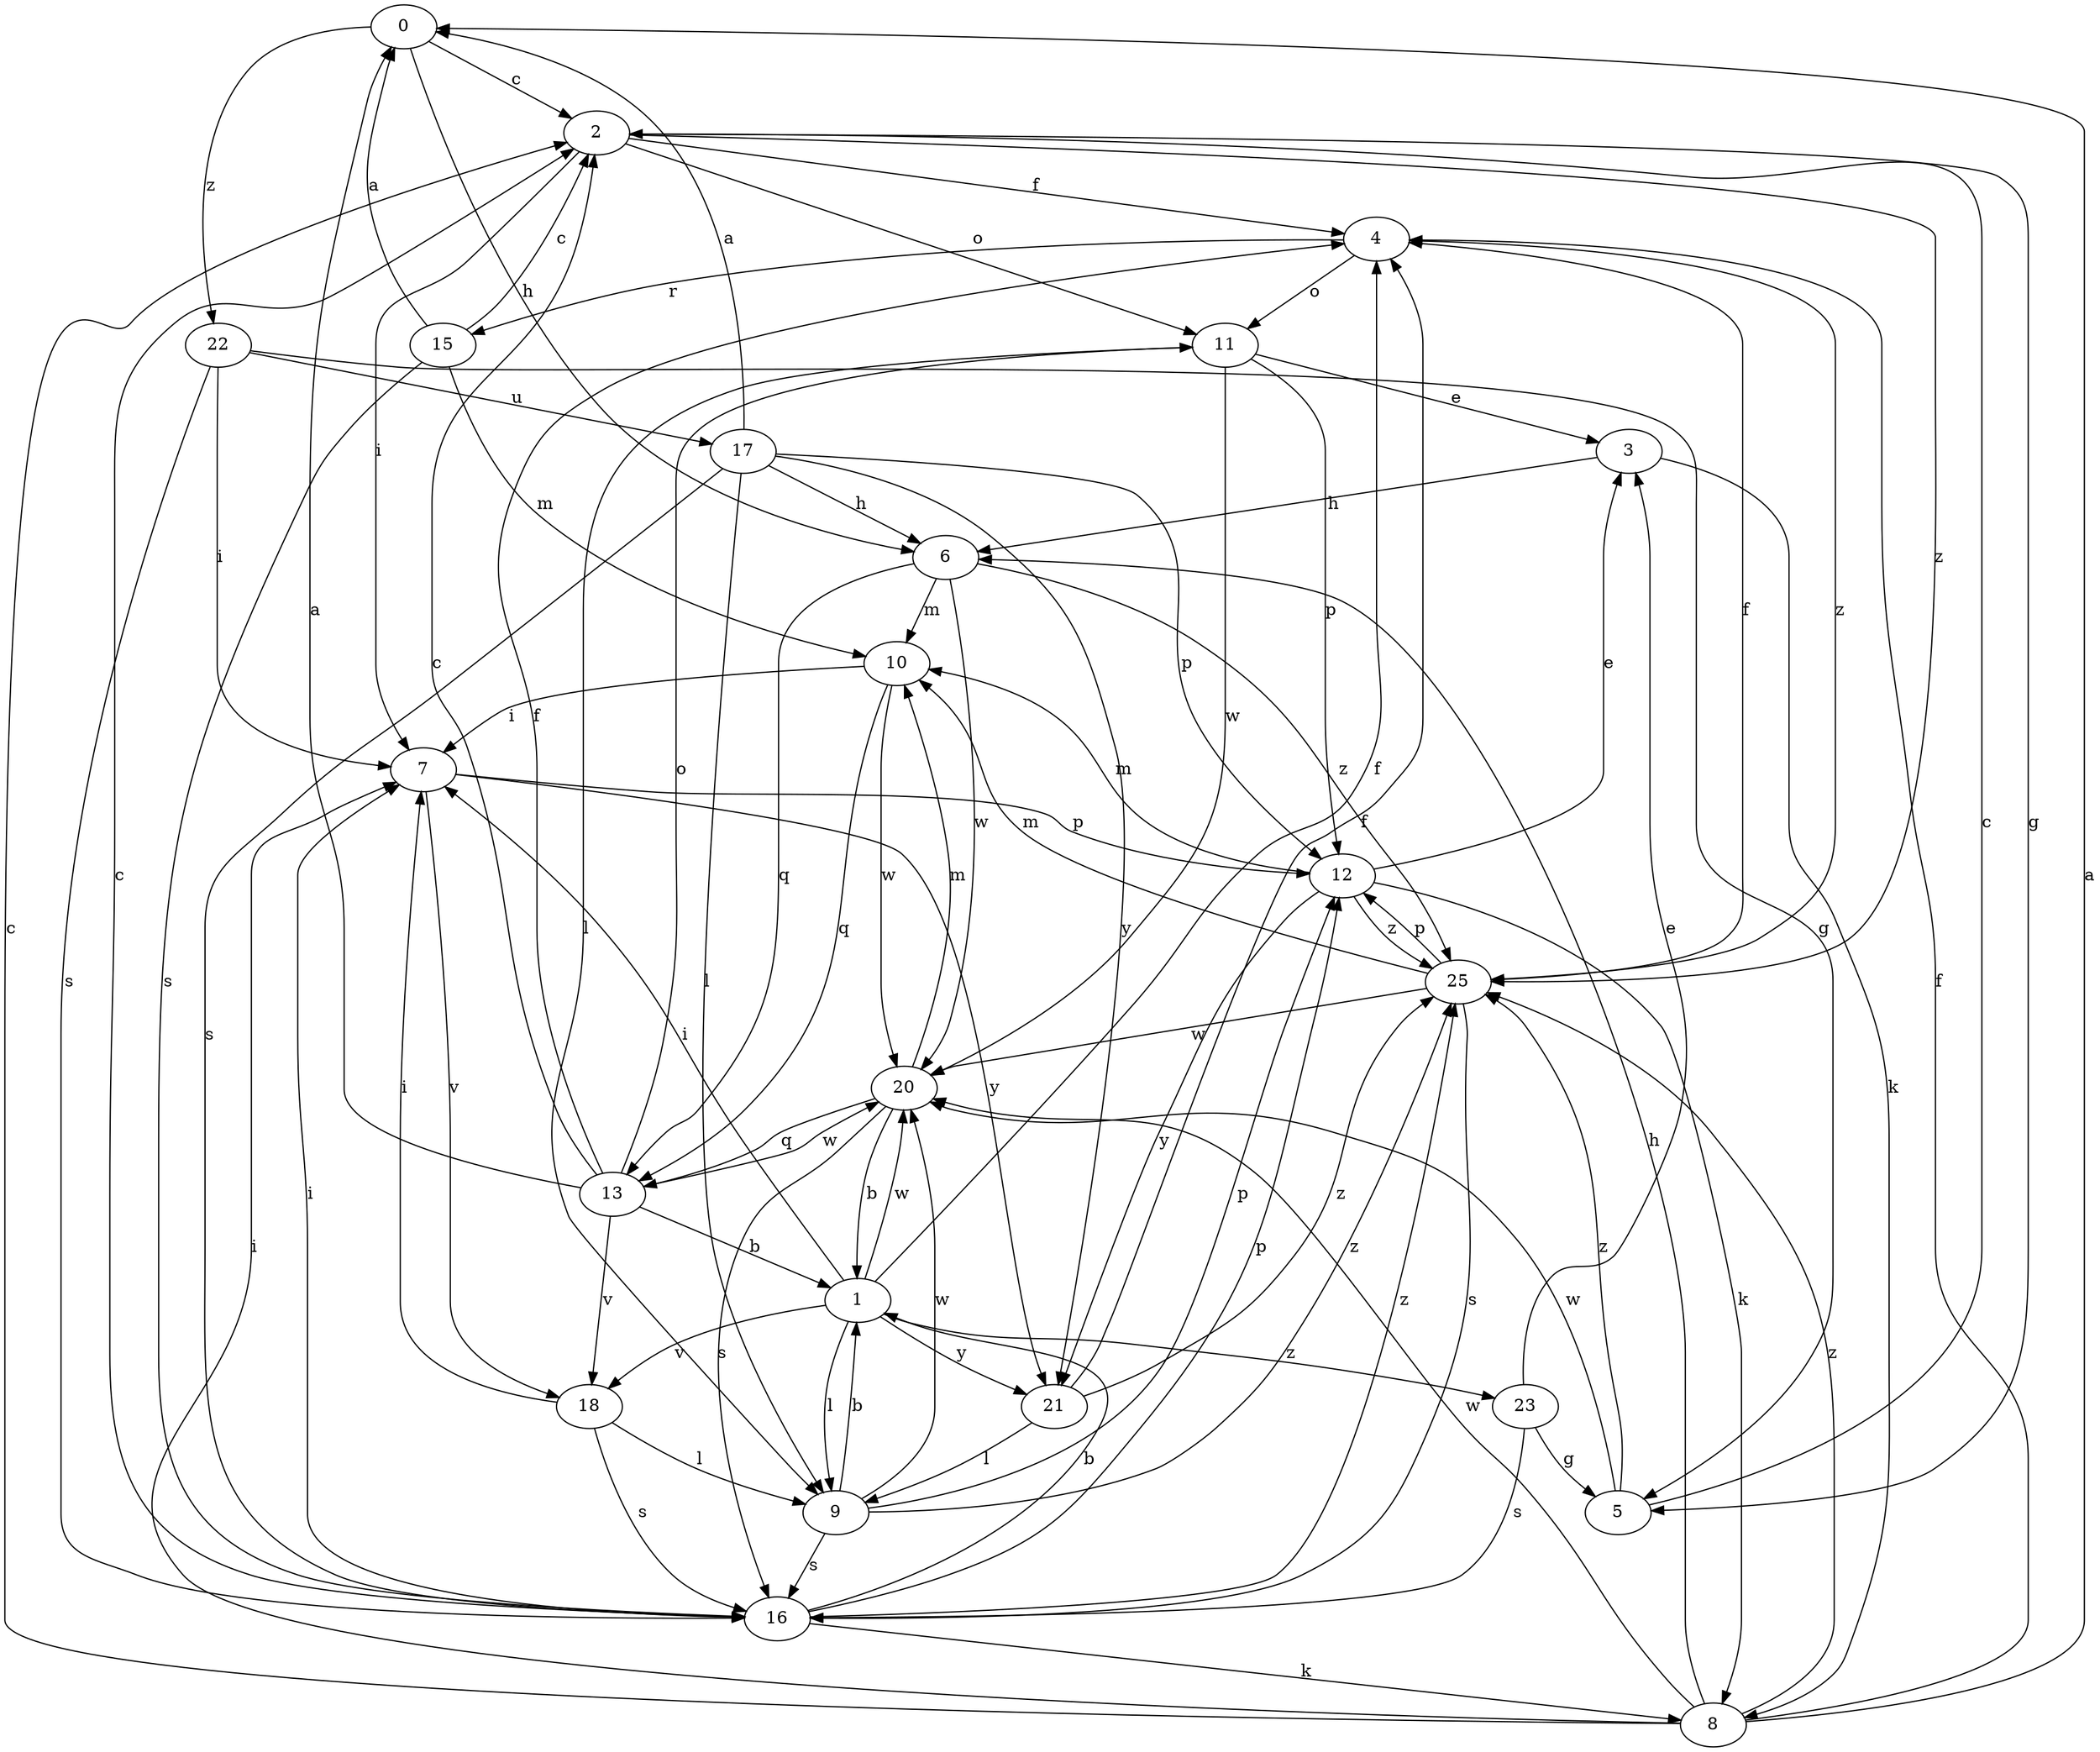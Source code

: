 strict digraph  {
0;
1;
2;
3;
4;
5;
6;
7;
8;
9;
10;
11;
12;
13;
15;
16;
17;
18;
20;
21;
22;
23;
25;
0 -> 2  [label=c];
0 -> 6  [label=h];
0 -> 22  [label=z];
1 -> 4  [label=f];
1 -> 7  [label=i];
1 -> 9  [label=l];
1 -> 18  [label=v];
1 -> 20  [label=w];
1 -> 21  [label=y];
1 -> 23  [label=z];
2 -> 4  [label=f];
2 -> 5  [label=g];
2 -> 7  [label=i];
2 -> 11  [label=o];
2 -> 25  [label=z];
3 -> 6  [label=h];
3 -> 8  [label=k];
4 -> 11  [label=o];
4 -> 15  [label=r];
4 -> 25  [label=z];
5 -> 2  [label=c];
5 -> 20  [label=w];
5 -> 25  [label=z];
6 -> 10  [label=m];
6 -> 13  [label=q];
6 -> 20  [label=w];
6 -> 25  [label=z];
7 -> 12  [label=p];
7 -> 18  [label=v];
7 -> 21  [label=y];
8 -> 0  [label=a];
8 -> 2  [label=c];
8 -> 4  [label=f];
8 -> 6  [label=h];
8 -> 7  [label=i];
8 -> 20  [label=w];
8 -> 25  [label=z];
9 -> 1  [label=b];
9 -> 12  [label=p];
9 -> 16  [label=s];
9 -> 20  [label=w];
9 -> 25  [label=z];
10 -> 7  [label=i];
10 -> 13  [label=q];
10 -> 20  [label=w];
11 -> 3  [label=e];
11 -> 9  [label=l];
11 -> 12  [label=p];
11 -> 20  [label=w];
12 -> 3  [label=e];
12 -> 8  [label=k];
12 -> 10  [label=m];
12 -> 21  [label=y];
12 -> 25  [label=z];
13 -> 0  [label=a];
13 -> 1  [label=b];
13 -> 2  [label=c];
13 -> 4  [label=f];
13 -> 11  [label=o];
13 -> 18  [label=v];
13 -> 20  [label=w];
15 -> 0  [label=a];
15 -> 2  [label=c];
15 -> 10  [label=m];
15 -> 16  [label=s];
16 -> 1  [label=b];
16 -> 2  [label=c];
16 -> 7  [label=i];
16 -> 8  [label=k];
16 -> 12  [label=p];
16 -> 25  [label=z];
17 -> 0  [label=a];
17 -> 6  [label=h];
17 -> 9  [label=l];
17 -> 12  [label=p];
17 -> 16  [label=s];
17 -> 21  [label=y];
18 -> 7  [label=i];
18 -> 9  [label=l];
18 -> 16  [label=s];
20 -> 1  [label=b];
20 -> 10  [label=m];
20 -> 13  [label=q];
20 -> 16  [label=s];
21 -> 4  [label=f];
21 -> 9  [label=l];
21 -> 25  [label=z];
22 -> 5  [label=g];
22 -> 7  [label=i];
22 -> 16  [label=s];
22 -> 17  [label=u];
23 -> 3  [label=e];
23 -> 5  [label=g];
23 -> 16  [label=s];
25 -> 4  [label=f];
25 -> 10  [label=m];
25 -> 12  [label=p];
25 -> 16  [label=s];
25 -> 20  [label=w];
}
